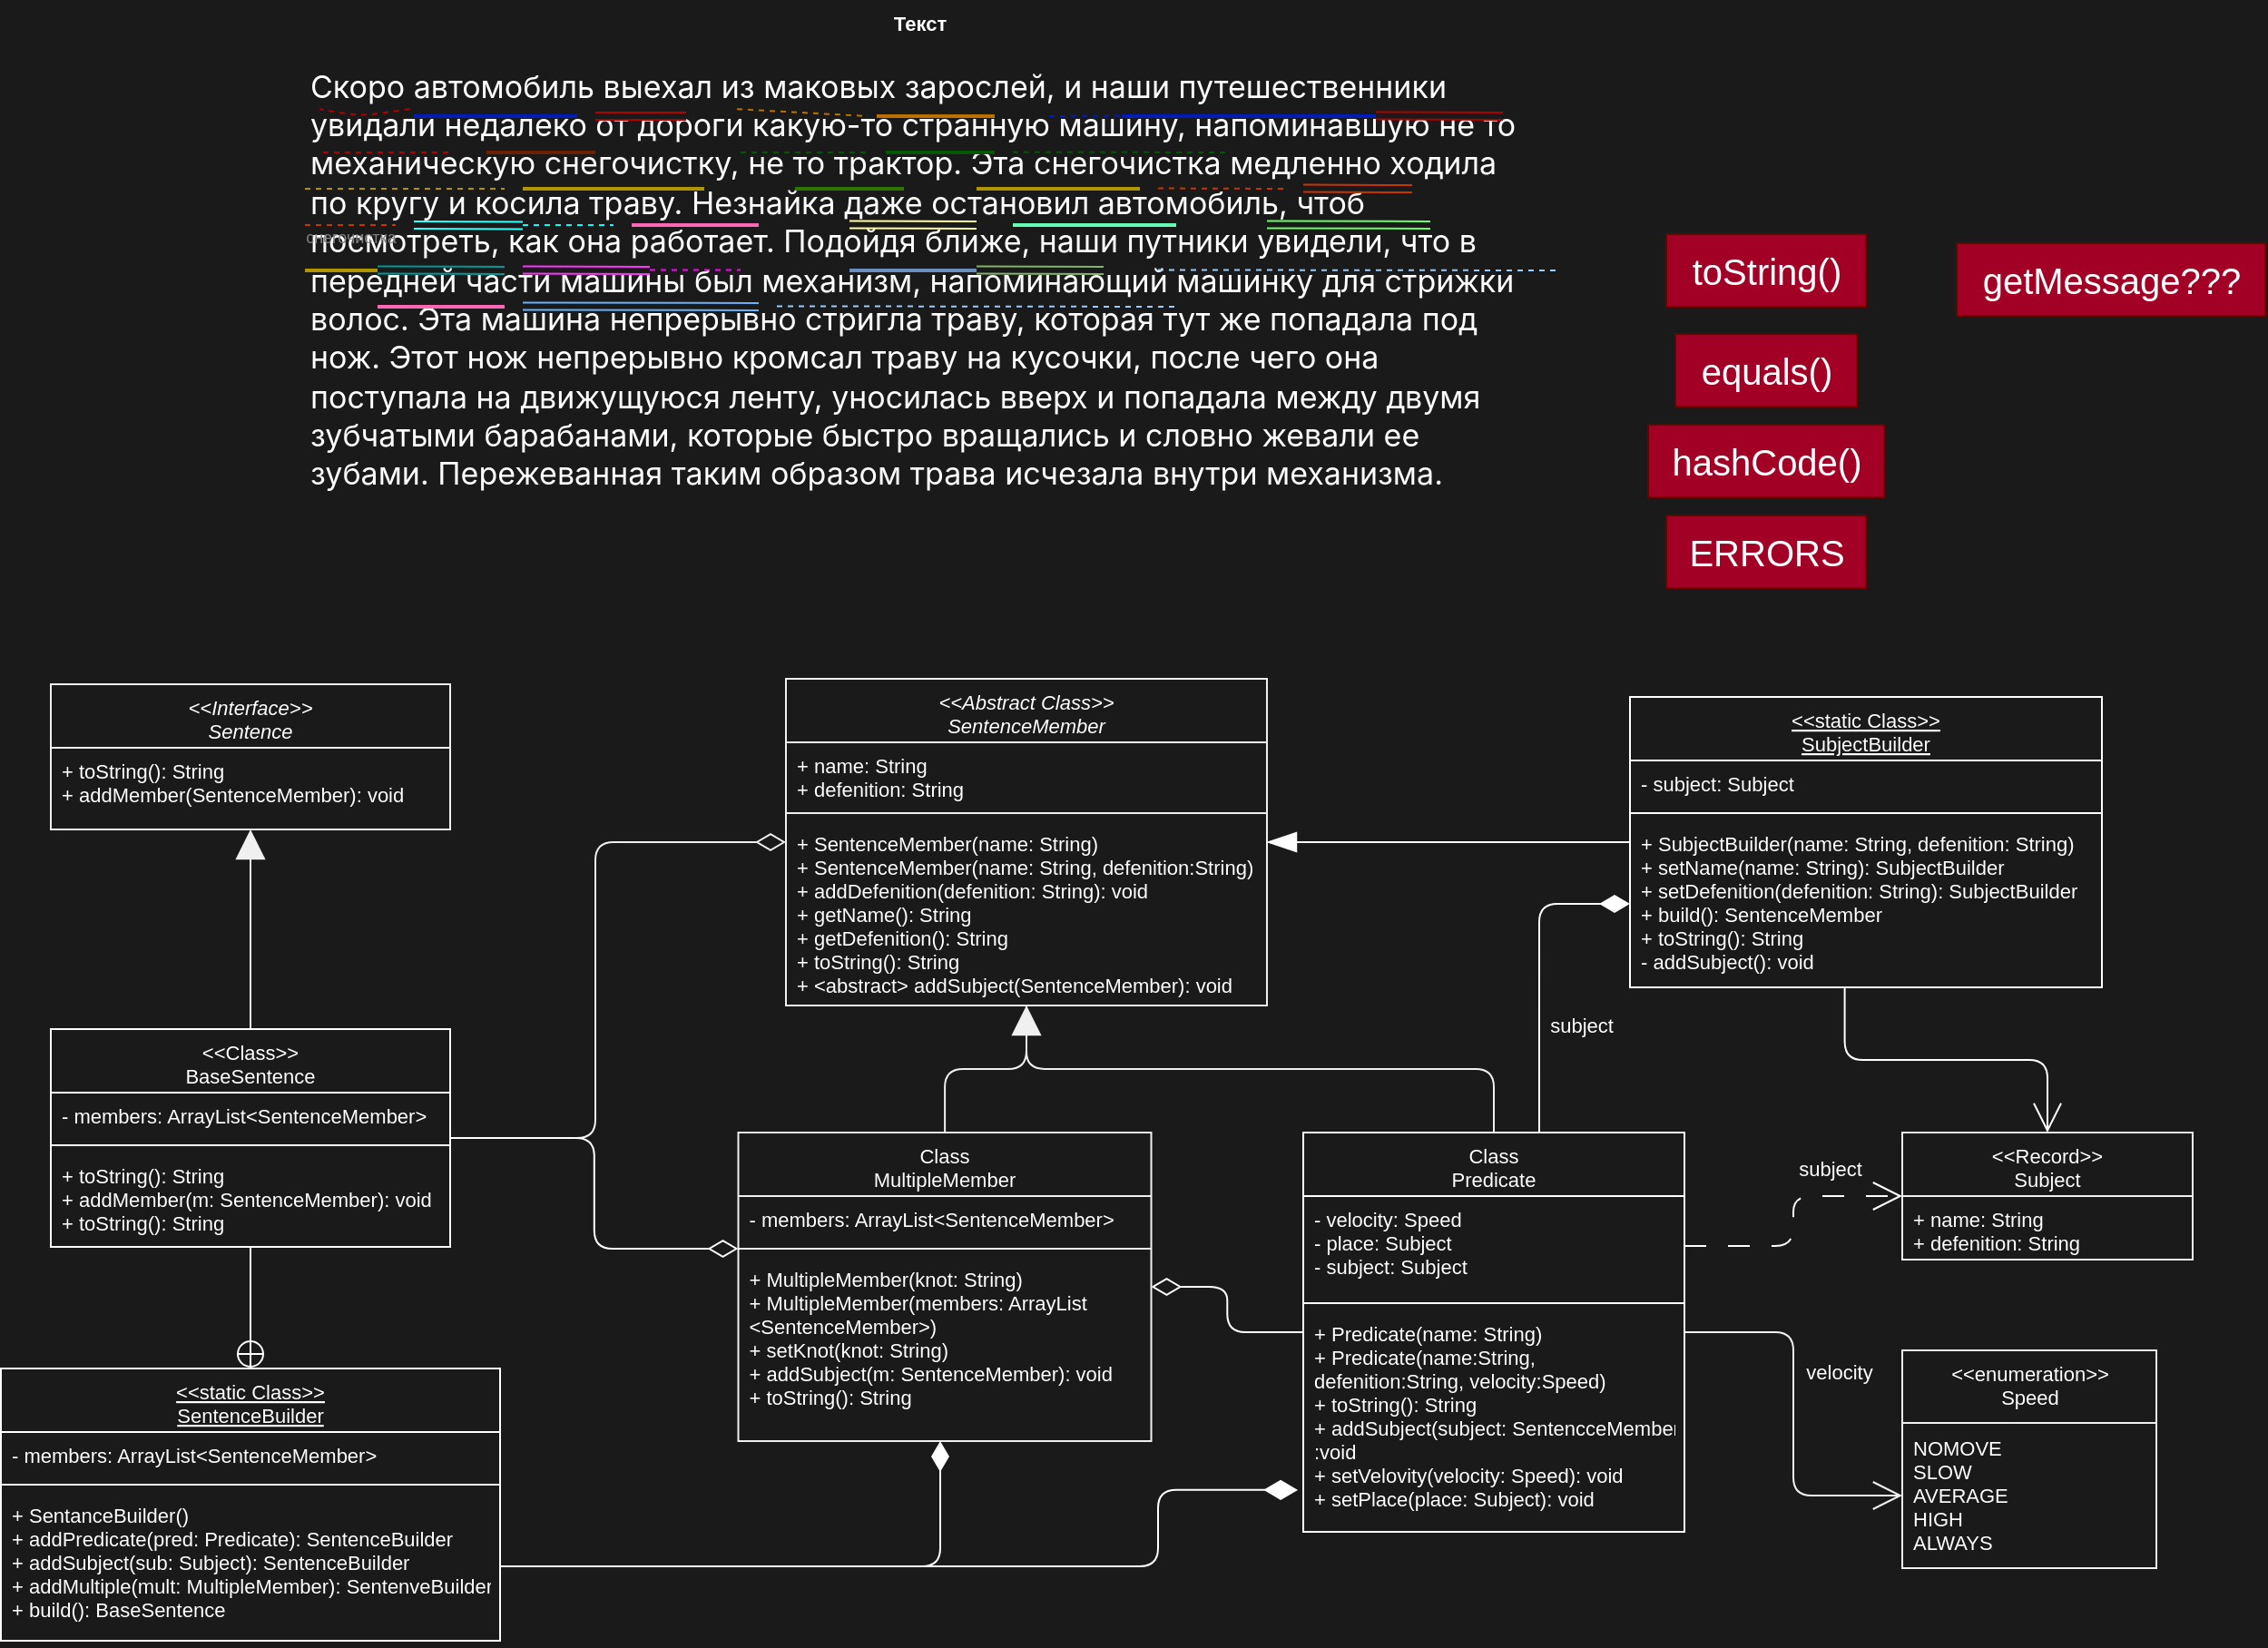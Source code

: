 <mxfile>
    <diagram id="77RbhD9AB3qgGdtPII2Z" name="Страница 1">
        <mxGraphModel dx="1503" dy="1298" grid="1" gridSize="10" guides="1" tooltips="1" connect="1" arrows="1" fold="1" page="0" pageScale="1" pageWidth="1169" pageHeight="827" background="#1A1A1A" math="0" shadow="0">
            <root>
                <mxCell id="0"/>
                <mxCell id="1" parent="0"/>
                <mxCell id="2" value="&lt;h1 style=&quot;text-align: center; font-size: 11px;&quot;&gt;&lt;font color=&quot;#ffffff&quot;&gt;Текст&lt;/font&gt;&lt;/h1&gt;&lt;p style=&quot;font-size: 17px;&quot;&gt;&lt;span style=&quot;font-family: -apple-system, BlinkMacSystemFont, &amp;quot;Segoe UI&amp;quot;, Roboto, &amp;quot;Helvetica Neue&amp;quot;, Arial, &amp;quot;Noto Sans&amp;quot;, sans-serif, &amp;quot;Apple Color Emoji&amp;quot;, &amp;quot;Segoe UI Emoji&amp;quot;, &amp;quot;Segoe UI Symbol&amp;quot;, &amp;quot;Noto Color Emoji&amp;quot;;&quot;&gt;&lt;font color=&quot;#ffffff&quot;&gt;Скоро автомобиль выехал из маковых зарослей, и наши путешественники увидали недалеко от дороги какую-то странную машину, напоминавшую не то механическую снегочистку, не то трактор. Эта снегочистка медленно ходила по кругу и косила траву. Незнайка даже остановил автомобиль, чтоб посмотреть, как она работает. Подойдя ближе, наши путники увидели, что в передней части машины был механизм, напоминающий машинку для стрижки волос. Эта машина непрерывно стригла траву, которая тут же попадала под нож. Этот нож непрерывно кромсал траву на кусочки, после чего она поступала на движущуюся ленту, уносилась вверх и попадала между двумя зубчатыми барабанами, которые быстро вращались и словно жевали ее зубами. Пережеванная таким образом трава исчезала внутри механизма.&lt;/font&gt;&lt;/span&gt;&lt;br style=&quot;font-size: 11px;&quot;&gt;&lt;/p&gt;" style="text;html=1;strokeColor=none;fillColor=none;spacing=5;spacingTop=-20;whiteSpace=wrap;overflow=hidden;rounded=0;fontSize=11;movable=1;resizable=1;rotatable=1;deletable=1;editable=1;connectable=1;" parent="1" vertex="1">
                    <mxGeometry x="58" y="66" width="680" height="300" as="geometry"/>
                </mxCell>
                <mxCell id="3" value="" style="shape=link;html=1;fontSize=17;fontColor=#FF3333;fillColor=#e51400;strokeColor=#B20000;" parent="1" edge="1">
                    <mxGeometry width="100" relative="1" as="geometry">
                        <mxPoint x="220" y="120" as="sourcePoint"/>
                        <mxPoint x="270" y="120" as="targetPoint"/>
                    </mxGeometry>
                </mxCell>
                <mxCell id="6" value="" style="line;strokeWidth=2;html=1;labelBackgroundColor=none;fontSize=17;fontColor=#ffffff;fillColor=#0050ef;strokeColor=#001DBC;" parent="1" vertex="1">
                    <mxGeometry x="120" y="110" width="90" height="20" as="geometry"/>
                </mxCell>
                <mxCell id="7" value="" style="endArrow=none;dashed=1;html=1;fontSize=17;fontColor=#FF3333;exitX=0.088;exitY=0.167;exitDx=0;exitDy=0;exitPerimeter=0;entryX=0.015;entryY=0.167;entryDx=0;entryDy=0;entryPerimeter=0;fillColor=#e51400;strokeColor=#B20000;" parent="1" source="2" target="2" edge="1">
                    <mxGeometry width="50" height="50" relative="1" as="geometry">
                        <mxPoint x="210" y="210" as="sourcePoint"/>
                        <mxPoint x="260" y="160" as="targetPoint"/>
                        <Array as="points">
                            <mxPoint x="90" y="120"/>
                        </Array>
                    </mxGeometry>
                </mxCell>
                <mxCell id="9" value="" style="endArrow=none;dashed=1;html=1;fontSize=17;fontColor=#FF3333;exitX=0.353;exitY=0.167;exitDx=0;exitDy=0;exitPerimeter=0;fillColor=#f0a30a;strokeColor=#BD7000;" parent="1" source="2" edge="1">
                    <mxGeometry width="50" height="50" relative="1" as="geometry">
                        <mxPoint x="320" y="220" as="sourcePoint"/>
                        <mxPoint x="370" y="120" as="targetPoint"/>
                    </mxGeometry>
                </mxCell>
                <mxCell id="12" value="" style="line;strokeWidth=2;html=1;labelBackgroundColor=none;fontSize=17;fontColor=#000000;fillColor=#f0a30a;strokeColor=#BD7000;" parent="1" vertex="1">
                    <mxGeometry x="375" y="115" width="65" height="10" as="geometry"/>
                </mxCell>
                <mxCell id="14" value="" style="line;strokeWidth=2;html=1;labelBackgroundColor=none;fontSize=17;fontColor=#ffffff;fillColor=#0050ef;strokeColor=#001DBC;" parent="1" vertex="1">
                    <mxGeometry x="510" y="115" width="140" height="10" as="geometry"/>
                </mxCell>
                <mxCell id="15" value="" style="shape=link;html=1;fontSize=17;fontColor=#FF3333;fillColor=#e51400;strokeColor=#B20000;" parent="1" edge="1">
                    <mxGeometry width="100" relative="1" as="geometry">
                        <mxPoint x="650" y="119.78" as="sourcePoint"/>
                        <mxPoint x="720" y="120" as="targetPoint"/>
                    </mxGeometry>
                </mxCell>
                <mxCell id="16" value="" style="endArrow=none;dashed=1;html=1;fontSize=17;fontColor=#FF3333;fillColor=#0050ef;strokeColor=#001DBC;" parent="1" edge="1">
                    <mxGeometry width="50" height="50" relative="1" as="geometry">
                        <mxPoint x="470" y="120" as="sourcePoint"/>
                        <mxPoint x="510" y="119.78" as="targetPoint"/>
                    </mxGeometry>
                </mxCell>
                <mxCell id="17" value="" style="endArrow=none;dashed=1;html=1;fontSize=17;fontColor=#FF3333;fillColor=#e51400;strokeColor=#B20000;" parent="1" edge="1">
                    <mxGeometry width="50" height="50" relative="1" as="geometry">
                        <mxPoint x="70" y="140" as="sourcePoint"/>
                        <mxPoint x="140" y="140" as="targetPoint"/>
                    </mxGeometry>
                </mxCell>
                <mxCell id="21" value="" style="line;strokeWidth=2;html=1;labelBackgroundColor=none;fontSize=17;fontColor=#ffffff;fillColor=#a0522d;strokeColor=#6D1F00;" parent="1" vertex="1">
                    <mxGeometry x="160" y="130" width="60" height="20" as="geometry"/>
                </mxCell>
                <mxCell id="22" value="" style="line;strokeWidth=2;html=1;labelBackgroundColor=none;fontSize=17;fillColor=#008a00;strokeColor=#005700;fontColor=#ffffff;" parent="1" vertex="1">
                    <mxGeometry x="380" y="135" width="60" height="10" as="geometry"/>
                </mxCell>
                <mxCell id="23" value="" style="endArrow=none;dashed=1;html=1;fontSize=17;fontColor=#FF3333;fillColor=#008a00;strokeColor=#005700;" parent="1" edge="1">
                    <mxGeometry width="50" height="50" relative="1" as="geometry">
                        <mxPoint x="300" y="140" as="sourcePoint"/>
                        <mxPoint x="370" y="140" as="targetPoint"/>
                    </mxGeometry>
                </mxCell>
                <mxCell id="27" value="" style="endArrow=none;dashed=1;html=1;fontSize=17;fontColor=#FF3333;fillColor=#008a00;strokeColor=#005700;" parent="1" edge="1">
                    <mxGeometry width="50" height="50" relative="1" as="geometry">
                        <mxPoint x="450" y="139.81" as="sourcePoint"/>
                        <mxPoint x="570" y="140" as="targetPoint"/>
                    </mxGeometry>
                </mxCell>
                <mxCell id="28" value="" style="line;strokeWidth=2;html=1;labelBackgroundColor=none;fontSize=17;fontColor=#000000;fillColor=#e3c800;strokeColor=#B09500;" parent="1" vertex="1">
                    <mxGeometry x="180" y="150" width="100" height="20" as="geometry"/>
                </mxCell>
                <mxCell id="29" value="" style="endArrow=none;dashed=1;html=1;fontSize=17;fontColor=#FF3333;fillColor=#e3c800;strokeColor=#B09500;" parent="1" edge="1">
                    <mxGeometry width="50" height="50" relative="1" as="geometry">
                        <mxPoint x="60.0" y="160" as="sourcePoint"/>
                        <mxPoint x="170" y="160" as="targetPoint"/>
                    </mxGeometry>
                </mxCell>
                <mxCell id="30" value="" style="line;strokeWidth=2;html=1;labelBackgroundColor=none;fontSize=17;fontColor=#ffffff;fillColor=#60a917;strokeColor=#2D7600;" parent="1" vertex="1">
                    <mxGeometry x="330" y="150" width="60" height="20" as="geometry"/>
                </mxCell>
                <mxCell id="31" value="" style="line;strokeWidth=2;html=1;labelBackgroundColor=none;fontSize=17;fontColor=#000000;fillColor=#e3c800;strokeColor=#B09500;" parent="1" vertex="1">
                    <mxGeometry x="430" y="155" width="90" height="10" as="geometry"/>
                </mxCell>
                <mxCell id="32" value="" style="shape=link;html=1;fontSize=17;fontColor=#FF3333;fillColor=#fa6800;strokeColor=#C73500;" parent="1" edge="1">
                    <mxGeometry width="100" relative="1" as="geometry">
                        <mxPoint x="610" y="159.77" as="sourcePoint"/>
                        <mxPoint x="670" y="160" as="targetPoint"/>
                    </mxGeometry>
                </mxCell>
                <mxCell id="33" value="" style="endArrow=none;dashed=1;html=1;fontSize=17;fontColor=#FF3333;fillColor=#fa6800;strokeColor=#C73500;" parent="1" edge="1">
                    <mxGeometry width="50" height="50" relative="1" as="geometry">
                        <mxPoint x="530.0" y="159.77" as="sourcePoint"/>
                        <mxPoint x="600" y="160" as="targetPoint"/>
                    </mxGeometry>
                </mxCell>
                <mxCell id="34" value="" style="endArrow=none;dashed=1;html=1;fontSize=17;fontColor=#FF3333;fillColor=#fa6800;strokeColor=#C73500;" parent="1" edge="1">
                    <mxGeometry width="50" height="50" relative="1" as="geometry">
                        <mxPoint x="60" y="180" as="sourcePoint"/>
                        <mxPoint x="110" y="180" as="targetPoint"/>
                    </mxGeometry>
                </mxCell>
                <mxCell id="35" value="" style="shape=link;html=1;fontSize=17;fontColor=#FF3333;fillColor=#b1ddf0;strokeColor=#33FFFF;" parent="1" edge="1">
                    <mxGeometry width="100" relative="1" as="geometry">
                        <mxPoint x="120" y="180.0" as="sourcePoint"/>
                        <mxPoint x="180" y="180.23" as="targetPoint"/>
                    </mxGeometry>
                </mxCell>
                <mxCell id="36" value="" style="endArrow=none;dashed=1;html=1;fontSize=17;fontColor=#FF3333;fillColor=#fa6800;strokeColor=#00FFFF;" parent="1" edge="1">
                    <mxGeometry width="50" height="50" relative="1" as="geometry">
                        <mxPoint x="180" y="180" as="sourcePoint"/>
                        <mxPoint x="230" y="180" as="targetPoint"/>
                    </mxGeometry>
                </mxCell>
                <mxCell id="38" value="" style="line;strokeWidth=2;html=1;labelBackgroundColor=none;fontSize=17;fontColor=#ffffff;fillColor=none;strokeColor=#FF66B3;gradientColor=none;" parent="1" vertex="1">
                    <mxGeometry x="240" y="170" width="70" height="20" as="geometry"/>
                </mxCell>
                <mxCell id="39" value="" style="shape=link;html=1;fontSize=17;fontColor=#FF3333;fillColor=#e51400;strokeColor=#FFFF99;" parent="1" edge="1">
                    <mxGeometry width="100" relative="1" as="geometry">
                        <mxPoint x="360" y="179.76" as="sourcePoint"/>
                        <mxPoint x="430" y="179.98" as="targetPoint"/>
                    </mxGeometry>
                </mxCell>
                <mxCell id="41" value="" style="line;strokeWidth=2;html=1;labelBackgroundColor=none;fontSize=17;fontColor=#ffffff;fillColor=none;strokeColor=#66FFB3;gradientColor=none;" parent="1" vertex="1">
                    <mxGeometry x="450" y="170" width="90" height="20" as="geometry"/>
                </mxCell>
                <mxCell id="42" value="" style="shape=link;html=1;fontSize=17;fontColor=#FF3333;fillColor=#e51400;strokeColor=#66FF66;" parent="1" edge="1">
                    <mxGeometry width="100" relative="1" as="geometry">
                        <mxPoint x="590" y="179.76" as="sourcePoint"/>
                        <mxPoint x="680" y="180" as="targetPoint"/>
                    </mxGeometry>
                </mxCell>
                <mxCell id="43" value="" style="line;strokeWidth=2;html=1;labelBackgroundColor=none;fontSize=17;fontColor=#000000;fillColor=#e3c800;strokeColor=#B09500;" parent="1" vertex="1">
                    <mxGeometry x="60" y="200" width="40" height="10" as="geometry"/>
                </mxCell>
                <mxCell id="44" value="&lt;font color=&quot;#808080&quot; style=&quot;font-size: 9px;&quot;&gt;снегочистка&lt;/font&gt;" style="text;html=1;align=center;verticalAlign=middle;resizable=0;points=[];autosize=1;strokeColor=none;fillColor=none;fontSize=17;fontColor=#FF3333;" parent="1" vertex="1">
                    <mxGeometry x="50" y="170" width="70" height="30" as="geometry"/>
                </mxCell>
                <mxCell id="45" value="" style="shape=link;html=1;fontSize=17;fontColor=#FF3333;fillColor=#b1ddf0;strokeColor=#009999;" parent="1" edge="1">
                    <mxGeometry width="100" relative="1" as="geometry">
                        <mxPoint x="100" y="204.76" as="sourcePoint"/>
                        <mxPoint x="170" y="205" as="targetPoint"/>
                    </mxGeometry>
                </mxCell>
                <mxCell id="46" value="" style="shape=link;html=1;fontSize=17;fontColor=#FF3333;fillColor=#b1ddf0;strokeColor=#FF33FF;" parent="1" edge="1">
                    <mxGeometry width="100" relative="1" as="geometry">
                        <mxPoint x="180" y="204.78" as="sourcePoint"/>
                        <mxPoint x="250" y="205.02" as="targetPoint"/>
                    </mxGeometry>
                </mxCell>
                <mxCell id="47" value="" style="endArrow=none;dashed=1;html=1;fontSize=17;fontColor=#FF3333;fillColor=#fa6800;strokeColor=#FF00FF;" parent="1" edge="1">
                    <mxGeometry width="50" height="50" relative="1" as="geometry">
                        <mxPoint x="250" y="204.78" as="sourcePoint"/>
                        <mxPoint x="300" y="204.78" as="targetPoint"/>
                    </mxGeometry>
                </mxCell>
                <mxCell id="48" value="" style="line;strokeWidth=2;html=1;labelBackgroundColor=none;fontSize=17;fillColor=#dae8fc;strokeColor=#6c8ebf;gradientColor=#7ea6e0;" parent="1" vertex="1">
                    <mxGeometry x="360" y="195" width="70" height="20" as="geometry"/>
                </mxCell>
                <mxCell id="49" value="" style="shape=link;html=1;fontSize=17;fontColor=#FF3333;fillColor=#d5e8d4;strokeColor=#82b366;gradientColor=#97d077;" parent="1" edge="1">
                    <mxGeometry width="100" relative="1" as="geometry">
                        <mxPoint x="430" y="204.78" as="sourcePoint"/>
                        <mxPoint x="500" y="205.0" as="targetPoint"/>
                    </mxGeometry>
                </mxCell>
                <mxCell id="163" style="edgeStyle=orthogonalEdgeStyle;jumpSize=6;html=1;entryX=0.455;entryY=1;entryDx=0;entryDy=0;entryPerimeter=0;startArrow=open;startFill=0;endArrow=none;endFill=0;startSize=14;endSize=14;strokeColor=#FFFFFF;" parent="1" source="58" target="157" edge="1">
                    <mxGeometry relative="1" as="geometry"/>
                </mxCell>
                <mxCell id="58" value="&lt;&lt;Record&gt;&gt;&#10;Subject" style="swimlane;fontStyle=0;align=center;verticalAlign=top;childLayout=stackLayout;horizontal=1;startSize=35;horizontalStack=0;resizeParent=1;resizeParentMax=0;resizeLast=0;collapsible=1;marginBottom=0;rounded=0;shadow=0;glass=0;labelBackgroundColor=none;strokeColor=#F0F0F0;fontSize=11;fontColor=#FFFFFF;fillColor=none;gradientColor=none;" parent="1" vertex="1">
                    <mxGeometry x="940" y="680" width="160" height="70" as="geometry">
                        <mxRectangle x="970.31" y="843" width="100" height="40" as="alternateBounds"/>
                    </mxGeometry>
                </mxCell>
                <mxCell id="59" value="+ name: String&#10;+ defenition: String&#10;" style="text;strokeColor=none;fillColor=none;align=left;verticalAlign=top;spacingLeft=4;spacingRight=4;overflow=hidden;rotatable=0;points=[[0,0.5],[1,0.5]];portConstraint=eastwest;rounded=0;shadow=0;glass=0;labelBackgroundColor=none;fontSize=11;fontColor=#FFFFFF;" parent="58" vertex="1">
                    <mxGeometry y="35" width="160" height="35" as="geometry"/>
                </mxCell>
                <mxCell id="101" style="edgeStyle=elbowEdgeStyle;html=1;strokeColor=#F0F0F0;strokeWidth=1;fontSize=11;fontColor=#FFFFFF;startArrow=diamondThin;startFill=0;endArrow=none;endFill=0;exitX=0;exitY=0.5;exitDx=0;exitDy=0;startSize=14;endSize=14;" parent="1" source="62" target="94" edge="1">
                    <mxGeometry relative="1" as="geometry">
                        <Array as="points">
                            <mxPoint x="220" y="610"/>
                        </Array>
                    </mxGeometry>
                </mxCell>
                <mxCell id="130" value="" style="edgeStyle=orthogonalEdgeStyle;html=1;strokeColor=#F0F0F0;strokeWidth=1;fontSize=11;fontColor=#FFFFFF;startArrow=none;startFill=0;endArrow=none;endFill=0;endSize=4;startSize=14;" parent="1" source="62" target="126" edge="1">
                    <mxGeometry relative="1" as="geometry"/>
                </mxCell>
                <mxCell id="62" value="&lt;&lt;Abstract Class&gt;&gt;&#10;SentenсeMember" style="swimlane;fontStyle=2;align=center;verticalAlign=top;childLayout=stackLayout;horizontal=1;startSize=35;horizontalStack=0;resizeParent=1;resizeParentMax=0;resizeLast=0;collapsible=1;marginBottom=0;rounded=0;shadow=0;glass=0;labelBackgroundColor=none;strokeColor=#F0F0F0;fontSize=11;fontColor=#FFFFFF;fillColor=none;gradientColor=none;" parent="1" vertex="1">
                    <mxGeometry x="325" y="430" width="265" height="180" as="geometry">
                        <mxRectangle x="325" y="430" width="140" height="40" as="alternateBounds"/>
                    </mxGeometry>
                </mxCell>
                <mxCell id="63" value="+ name: String&#10;+ defenition: String" style="text;strokeColor=none;fillColor=none;align=left;verticalAlign=top;spacingLeft=4;spacingRight=4;overflow=hidden;rotatable=0;points=[[0,0.5],[1,0.5]];portConstraint=eastwest;rounded=0;shadow=0;glass=0;labelBackgroundColor=none;fontSize=11;fontColor=#FFFFFF;" parent="62" vertex="1">
                    <mxGeometry y="35" width="265" height="35" as="geometry"/>
                </mxCell>
                <mxCell id="64" value="" style="line;strokeWidth=1;fillColor=none;align=left;verticalAlign=middle;spacingTop=-1;spacingLeft=3;spacingRight=3;rotatable=0;labelPosition=right;points=[];portConstraint=eastwest;strokeColor=inherit;rounded=0;shadow=0;glass=0;labelBackgroundColor=none;fontSize=11;fontColor=#FFFFFF;" parent="62" vertex="1">
                    <mxGeometry y="70" width="265" height="8" as="geometry"/>
                </mxCell>
                <mxCell id="65" value="+ SentenceMember(name: String)&#10;+ SentenceMember(name: String, defenition:String)&#10;+ addDefenition(defenition: String): void&#10;+ getName(): String&#10;+ getDefenition(): String&#10;+ toString(): String&#10;+ &lt;abstract&gt; addSubject(SentenceMember): void&#10;" style="text;strokeColor=none;fillColor=none;align=left;verticalAlign=top;spacingLeft=4;spacingRight=4;overflow=hidden;rotatable=0;points=[[0,0.5],[1,0.5]];portConstraint=eastwest;rounded=0;shadow=0;glass=0;labelBackgroundColor=none;fontSize=11;fontColor=#FFFFFF;" parent="62" vertex="1">
                    <mxGeometry y="78" width="265" height="102" as="geometry"/>
                </mxCell>
                <mxCell id="76" style="edgeStyle=elbowEdgeStyle;html=1;fontColor=#FFFFFF;startArrow=none;startFill=0;endArrow=open;endFill=0;strokeColor=#F0F0F0;endSize=14;" parent="1" source="67" target="75" edge="1">
                    <mxGeometry relative="1" as="geometry"/>
                </mxCell>
                <mxCell id="77" value="velocity" style="edgeLabel;html=1;align=center;verticalAlign=middle;resizable=0;points=[];fontColor=#FFFFFF;labelBackgroundColor=none;" parent="76" vertex="1" connectable="0">
                    <mxGeometry x="0.186" relative="1" as="geometry">
                        <mxPoint x="25" y="-43" as="offset"/>
                    </mxGeometry>
                </mxCell>
                <mxCell id="131" style="edgeStyle=orthogonalEdgeStyle;html=1;endArrow=diamondThin;endFill=0;jumpSize=10;endSize=14;strokeColor=#FFFFFF;" parent="1" source="67" target="126" edge="1">
                    <mxGeometry relative="1" as="geometry"/>
                </mxCell>
                <mxCell id="152" style="jumpSize=10;html=1;endArrow=none;endFill=0;startSize=16;endSize=16;strokeColor=#FFFFFF;startArrow=diamondThin;startFill=1;exitX=-0.014;exitY=0.811;exitDx=0;exitDy=0;exitPerimeter=0;entryX=1;entryY=0.5;entryDx=0;entryDy=0;edgeStyle=orthogonalEdgeStyle;" parent="1" source="70" target="146" edge="1">
                    <mxGeometry relative="1" as="geometry">
                        <Array as="points">
                            <mxPoint x="530" y="877"/>
                            <mxPoint x="530" y="919"/>
                        </Array>
                        <mxPoint x="270" y="940" as="targetPoint"/>
                    </mxGeometry>
                </mxCell>
                <mxCell id="67" value="Class&#10;Predicate" style="swimlane;fontStyle=0;align=center;verticalAlign=top;childLayout=stackLayout;horizontal=1;startSize=35;horizontalStack=0;resizeParent=1;resizeParentMax=0;resizeLast=0;collapsible=1;marginBottom=0;rounded=0;shadow=0;glass=0;labelBackgroundColor=none;strokeColor=#FFFFFF;fontSize=11;fontColor=#FFFFFF;fillColor=none;gradientColor=none;" parent="1" vertex="1">
                    <mxGeometry x="610" y="680" width="210" height="220" as="geometry"/>
                </mxCell>
                <mxCell id="68" value="- velocity: Speed&#10;- place: Subject&#10;- subject: Subject" style="text;strokeColor=none;fillColor=none;align=left;verticalAlign=top;spacingLeft=4;spacingRight=4;overflow=hidden;rotatable=0;points=[[0,0.5],[1,0.5]];portConstraint=eastwest;rounded=0;shadow=0;glass=0;labelBackgroundColor=none;fontSize=11;fontColor=#FFFFFF;" parent="67" vertex="1">
                    <mxGeometry y="35" width="210" height="55" as="geometry"/>
                </mxCell>
                <mxCell id="69" value="" style="line;strokeWidth=1;fillColor=none;align=left;verticalAlign=middle;spacingTop=-1;spacingLeft=3;spacingRight=3;rotatable=0;labelPosition=right;points=[];portConstraint=eastwest;strokeColor=inherit;rounded=0;shadow=0;glass=0;labelBackgroundColor=none;fontSize=11;fontColor=#FFFFFF;" parent="67" vertex="1">
                    <mxGeometry y="90" width="210" height="8" as="geometry"/>
                </mxCell>
                <mxCell id="70" value="+ Predicate(name: String)&#10;+ Predicate(name:String, &#10;defenition:String, velocity:Speed)&#10;+ toString(): String&#10;+ addSubject(subject: SentencceMember)&#10;:void&#10;+ setVelovity(velocity: Speed): void&#10;+ setPlace(place: Subject): void" style="text;strokeColor=none;fillColor=none;align=left;verticalAlign=top;spacingLeft=4;spacingRight=4;overflow=hidden;rotatable=0;points=[[0,0.5],[1,0.5]];portConstraint=eastwest;rounded=0;shadow=0;glass=0;labelBackgroundColor=none;fontSize=11;fontColor=#FFFFFF;" parent="67" vertex="1">
                    <mxGeometry y="98" width="210" height="122" as="geometry"/>
                </mxCell>
                <mxCell id="73" value="" style="html=1;verticalAlign=bottom;endArrow=none;strokeColor=#F0F0F0;fontSize=11;fontColor=#FFFFFF;exitX=0.5;exitY=1;exitDx=0;exitDy=0;edgeStyle=orthogonalEdgeStyle;endFill=0;startArrow=block;startFill=1;fillColor=#f5f5f5;entryX=0.5;entryY=0;entryDx=0;entryDy=0;endSize=4;startSize=14;" parent="1" source="62" target="67" edge="1">
                    <mxGeometry width="80" relative="1" as="geometry">
                        <mxPoint x="380" y="640" as="sourcePoint"/>
                        <mxPoint x="460" y="640" as="targetPoint"/>
                    </mxGeometry>
                </mxCell>
                <mxCell id="74" value="&amp;lt;&amp;lt;enumeration&amp;gt;&amp;gt;&lt;br style=&quot;font-size: 11px;&quot;&gt;Speed" style="swimlane;fontStyle=0;align=center;verticalAlign=top;childLayout=stackLayout;horizontal=1;startSize=40;horizontalStack=0;resizeParent=1;resizeParentMax=0;resizeLast=0;collapsible=0;marginBottom=0;html=1;fontSize=11;fillColor=none;fontColor=#FFFFFF;strokeColor=#F0F0F0;" parent="1" vertex="1">
                    <mxGeometry x="940" y="800" width="140" height="120" as="geometry"/>
                </mxCell>
                <mxCell id="75" value="NOMOVE&lt;br style=&quot;font-size: 11px;&quot;&gt;SLOW&lt;br style=&quot;font-size: 11px;&quot;&gt;AVERAGE&lt;br style=&quot;font-size: 11px;&quot;&gt;HIGH&lt;br style=&quot;font-size: 11px;&quot;&gt;ALWAYS" style="text;html=1;strokeColor=#F0F0F0;fillColor=none;align=left;verticalAlign=middle;spacingLeft=4;spacingRight=4;overflow=hidden;rotatable=0;points=[[0,0.5],[1,0.5]];portConstraint=eastwest;fontSize=11;fontColor=#FFFFFF;" parent="74" vertex="1">
                    <mxGeometry y="40" width="140" height="80" as="geometry"/>
                </mxCell>
                <mxCell id="98" value="" style="edgeStyle=elbowEdgeStyle;html=1;strokeColor=#F0F0F0;strokeWidth=1;fontSize=11;fontColor=#FFFFFF;startArrow=block;startFill=1;endArrow=none;endFill=0;endSize=14;startSize=14;" parent="1" source="85" target="94" edge="1">
                    <mxGeometry relative="1" as="geometry">
                        <mxPoint x="-100" y="560" as="sourcePoint"/>
                    </mxGeometry>
                </mxCell>
                <mxCell id="85" value="&lt;&lt;Interface&gt;&gt;&#10;Sentenсe" style="swimlane;fontStyle=2;align=center;verticalAlign=top;childLayout=stackLayout;horizontal=1;startSize=35;horizontalStack=0;resizeParent=1;resizeParentMax=0;resizeLast=0;collapsible=1;marginBottom=0;rounded=0;shadow=0;glass=0;labelBackgroundColor=none;strokeColor=#F0F0F0;fontSize=11;fontColor=#FFFFFF;fillColor=none;gradientColor=none;" parent="1" vertex="1">
                    <mxGeometry x="-80" y="433" width="220" height="80" as="geometry"/>
                </mxCell>
                <mxCell id="88" value="+ toString(): String&#10;+ addMember(SentenceMember): void" style="text;strokeColor=none;fillColor=none;align=left;verticalAlign=top;spacingLeft=4;spacingRight=4;overflow=hidden;rotatable=0;points=[[0,0.5],[1,0.5]];portConstraint=eastwest;rounded=0;shadow=0;glass=0;labelBackgroundColor=none;fontSize=11;fontColor=#FFFFFF;" parent="85" vertex="1">
                    <mxGeometry y="35" width="220" height="45" as="geometry"/>
                </mxCell>
                <mxCell id="90" value="" style="line;strokeWidth=2;html=1;labelBackgroundColor=none;fontSize=17;fontColor=#000000;fillColor=none;strokeColor=#FF66B3;" parent="1" vertex="1">
                    <mxGeometry x="100" y="220" width="70" height="10" as="geometry"/>
                </mxCell>
                <mxCell id="91" value="" style="shape=link;html=1;fontSize=17;fontColor=#FF3333;fillColor=#b1ddf0;strokeColor=#66B2FF;" parent="1" edge="1">
                    <mxGeometry width="100" relative="1" as="geometry">
                        <mxPoint x="180.0" y="224.71" as="sourcePoint"/>
                        <mxPoint x="310" y="225" as="targetPoint"/>
                    </mxGeometry>
                </mxCell>
                <mxCell id="92" value="" style="endArrow=none;dashed=1;html=1;fontSize=17;fontColor=#FF3333;fillColor=#fa6800;strokeColor=#99CCFF;" parent="1" edge="1">
                    <mxGeometry width="50" height="50" relative="1" as="geometry">
                        <mxPoint x="320.0" y="224.71" as="sourcePoint"/>
                        <mxPoint x="540" y="225" as="targetPoint"/>
                    </mxGeometry>
                </mxCell>
                <mxCell id="93" value="" style="endArrow=none;dashed=1;html=1;fontSize=17;fontColor=#FF3333;fillColor=#fa6800;strokeColor=#99CCFF;" parent="1" edge="1">
                    <mxGeometry width="50" height="50" relative="1" as="geometry">
                        <mxPoint x="530.0" y="204.71" as="sourcePoint"/>
                        <mxPoint x="750" y="205" as="targetPoint"/>
                    </mxGeometry>
                </mxCell>
                <mxCell id="94" value="&lt;&lt;Class&gt;&gt;&#10;BaseSentence" style="swimlane;fontStyle=0;align=center;verticalAlign=top;childLayout=stackLayout;horizontal=1;startSize=35;horizontalStack=0;resizeParent=1;resizeParentMax=0;resizeLast=0;collapsible=1;marginBottom=0;rounded=0;shadow=0;glass=0;labelBackgroundColor=none;strokeColor=#FFFFFF;fontSize=11;fontColor=#FFFFFF;fillColor=none;gradientColor=none;" parent="1" vertex="1">
                    <mxGeometry x="-80" y="623" width="220" height="120" as="geometry"/>
                </mxCell>
                <mxCell id="95" value="- members: ArrayList&lt;SentenceMember&gt;" style="text;strokeColor=none;fillColor=none;align=left;verticalAlign=top;spacingLeft=4;spacingRight=4;overflow=hidden;rotatable=0;points=[[0,0.5],[1,0.5]];portConstraint=eastwest;rounded=0;shadow=0;glass=0;labelBackgroundColor=none;fontSize=11;fontColor=#FFFFFF;" parent="94" vertex="1">
                    <mxGeometry y="35" width="220" height="25" as="geometry"/>
                </mxCell>
                <mxCell id="96" value="" style="line;strokeWidth=1;fillColor=none;align=left;verticalAlign=middle;spacingTop=-1;spacingLeft=3;spacingRight=3;rotatable=0;labelPosition=right;points=[];portConstraint=eastwest;strokeColor=inherit;rounded=0;shadow=0;glass=0;labelBackgroundColor=none;fontSize=11;fontColor=#FFFFFF;" parent="94" vertex="1">
                    <mxGeometry y="60" width="220" height="8" as="geometry"/>
                </mxCell>
                <mxCell id="97" value="+ toString(): String&#10;+ addMember(m: SentenceMember): void&#10;+ toString(): String" style="text;strokeColor=none;fillColor=none;align=left;verticalAlign=top;spacingLeft=4;spacingRight=4;overflow=hidden;rotatable=0;points=[[0,0.5],[1,0.5]];portConstraint=eastwest;rounded=0;shadow=0;glass=0;labelBackgroundColor=none;fontSize=11;fontColor=#FFFFFF;" parent="94" vertex="1">
                    <mxGeometry y="68" width="220" height="52" as="geometry"/>
                </mxCell>
                <mxCell id="150" style="edgeStyle=orthogonalEdgeStyle;jumpSize=10;html=1;endArrow=none;endFill=0;endSize=14;exitX=0.489;exitY=1;exitDx=0;exitDy=0;exitPerimeter=0;strokeColor=#FFFFFF;startArrow=diamondThin;startFill=1;startSize=14;" parent="1" source="129" target="146" edge="1">
                    <mxGeometry relative="1" as="geometry">
                        <mxPoint x="180" y="890" as="targetPoint"/>
                    </mxGeometry>
                </mxCell>
                <mxCell id="126" value="Class&#10;MultipleMember" style="swimlane;fontStyle=0;align=center;verticalAlign=top;childLayout=stackLayout;horizontal=1;startSize=35;horizontalStack=0;resizeParent=1;resizeParentMax=0;resizeLast=0;collapsible=1;marginBottom=0;rounded=0;shadow=0;glass=0;labelBackgroundColor=none;strokeColor=#F0F0F0;fontSize=11;fontColor=#FFFFFF;fillColor=none;gradientColor=none;" parent="1" vertex="1">
                    <mxGeometry x="298.75" y="680" width="227.5" height="170" as="geometry">
                        <mxRectangle x="302.5" y="590" width="140" height="40" as="alternateBounds"/>
                    </mxGeometry>
                </mxCell>
                <mxCell id="127" value="- members: ArrayList&lt;SentenceMember&gt;" style="text;strokeColor=none;fillColor=none;align=left;verticalAlign=top;spacingLeft=4;spacingRight=4;overflow=hidden;rotatable=0;points=[[0,0.5],[1,0.5]];portConstraint=eastwest;rounded=0;shadow=0;glass=0;labelBackgroundColor=none;fontSize=11;fontColor=#FFFFFF;" parent="126" vertex="1">
                    <mxGeometry y="35" width="227.5" height="25" as="geometry"/>
                </mxCell>
                <mxCell id="128" value="" style="line;strokeWidth=1;fillColor=none;align=left;verticalAlign=middle;spacingTop=-1;spacingLeft=3;spacingRight=3;rotatable=0;labelPosition=right;points=[];portConstraint=eastwest;strokeColor=inherit;rounded=0;shadow=0;glass=0;labelBackgroundColor=none;fontSize=11;fontColor=#FFFFFF;" parent="126" vertex="1">
                    <mxGeometry y="60" width="227.5" height="8" as="geometry"/>
                </mxCell>
                <mxCell id="129" value="+ MultipleMember(knot: String)&#10;+ MultipleMember(members: ArrayList&#10;&lt;SentenceMember&gt;)&#10;+ setKnot(knot: String)&#10;+ addSubject(m: SentenceMember): void&#10;+ toString(): String" style="text;strokeColor=none;fillColor=none;align=left;verticalAlign=top;spacingLeft=4;spacingRight=4;overflow=hidden;rotatable=0;points=[[0,0.5],[1,0.5]];portConstraint=eastwest;rounded=0;shadow=0;glass=0;labelBackgroundColor=none;fontSize=11;fontColor=#FFFFFF;" parent="126" vertex="1">
                    <mxGeometry y="68" width="227.5" height="102" as="geometry"/>
                </mxCell>
                <mxCell id="147" style="edgeStyle=none;html=1;endArrow=none;endFill=0;jumpSize=7;endSize=14;strokeColor=#FFFFFF;startSize=6;startArrow=circlePlus;startFill=0;" parent="1" source="143" target="94" edge="1">
                    <mxGeometry relative="1" as="geometry"/>
                </mxCell>
                <mxCell id="143" value="&lt;&lt;static Class&gt;&gt;&#10;SentenceBuilder" style="swimlane;fontStyle=4;align=center;verticalAlign=top;childLayout=stackLayout;horizontal=1;startSize=35;horizontalStack=0;resizeParent=1;resizeParentMax=0;resizeLast=0;collapsible=1;marginBottom=0;rounded=0;shadow=0;glass=0;labelBackgroundColor=none;strokeColor=#FFFFFF;fontSize=11;fontColor=#FFFFFF;fillColor=none;gradientColor=none;" parent="1" vertex="1">
                    <mxGeometry x="-107.5" y="810" width="275" height="150" as="geometry"/>
                </mxCell>
                <mxCell id="144" value="- members: ArrayList&lt;SentenceMember&gt;" style="text;strokeColor=none;fillColor=none;align=left;verticalAlign=top;spacingLeft=4;spacingRight=4;overflow=hidden;rotatable=0;points=[[0,0.5],[1,0.5]];portConstraint=eastwest;rounded=0;shadow=0;glass=0;labelBackgroundColor=none;fontSize=11;fontColor=#FFFFFF;" parent="143" vertex="1">
                    <mxGeometry y="35" width="275" height="25" as="geometry"/>
                </mxCell>
                <mxCell id="145" value="" style="line;strokeWidth=1;fillColor=none;align=left;verticalAlign=middle;spacingTop=-1;spacingLeft=3;spacingRight=3;rotatable=0;labelPosition=right;points=[];portConstraint=eastwest;strokeColor=inherit;rounded=0;shadow=0;glass=0;labelBackgroundColor=none;fontSize=11;fontColor=#FFFFFF;" parent="143" vertex="1">
                    <mxGeometry y="60" width="275" height="8" as="geometry"/>
                </mxCell>
                <mxCell id="146" value="+ SentanceBuilder()&#10;+ addPredicate(pred: Predicate): SentenceBuilder&#10;+ addSubject(sub: Subject): SentenceBuilder&#10;+ addMultiple(mult: MultipleMember): SentenveBuilder&#10;+ build(): BaseSentence&#10;" style="text;strokeColor=none;fillColor=none;align=left;verticalAlign=top;spacingLeft=4;spacingRight=4;overflow=hidden;rotatable=0;points=[[0,0.5],[1,0.5]];portConstraint=eastwest;rounded=0;shadow=0;glass=0;labelBackgroundColor=none;fontSize=11;fontColor=#FFFFFF;" parent="143" vertex="1">
                    <mxGeometry y="68" width="275" height="82" as="geometry"/>
                </mxCell>
                <mxCell id="151" style="edgeStyle=orthogonalEdgeStyle;jumpSize=10;html=1;endArrow=none;endFill=0;endSize=14;startSize=14;strokeColor=#FFFFFF;startArrow=diamondThin;startFill=0;" parent="1" source="128" target="94" edge="1">
                    <mxGeometry relative="1" as="geometry">
                        <mxPoint x="180" y="730" as="targetPoint"/>
                    </mxGeometry>
                </mxCell>
                <mxCell id="158" style="edgeStyle=orthogonalEdgeStyle;html=1;entryX=0.619;entryY=0;entryDx=0;entryDy=0;endArrow=none;endFill=0;jumpSize=6;startSize=14;endSize=14;strokeColor=#FFFFFF;startArrow=diamondThin;startFill=1;entryPerimeter=0;" parent="1" source="157" target="67" edge="1">
                    <mxGeometry relative="1" as="geometry">
                        <Array as="points">
                            <mxPoint x="740" y="554"/>
                        </Array>
                    </mxGeometry>
                </mxCell>
                <mxCell id="162" value="subject" style="edgeLabel;html=1;align=center;verticalAlign=middle;resizable=0;points=[];labelBackgroundColor=none;fontColor=#FFFFFF;" parent="158" vertex="1" connectable="0">
                    <mxGeometry x="0.164" y="-2" relative="1" as="geometry">
                        <mxPoint x="25" y="14" as="offset"/>
                    </mxGeometry>
                </mxCell>
                <mxCell id="165" style="edgeStyle=orthogonalEdgeStyle;jumpSize=6;html=1;strokeColor=#FFFFFF;fontColor=#FFFFFF;startArrow=none;startFill=0;endArrow=blockThin;endFill=1;startSize=14;endSize=14;" parent="1" source="154" target="62" edge="1">
                    <mxGeometry relative="1" as="geometry"/>
                </mxCell>
                <mxCell id="154" value="&lt;&lt;static Class&gt;&gt;&#10;SubjectBuilder" style="swimlane;fontStyle=4;align=center;verticalAlign=top;childLayout=stackLayout;horizontal=1;startSize=35;horizontalStack=0;resizeParent=1;resizeParentMax=0;resizeLast=0;collapsible=1;marginBottom=0;rounded=0;shadow=0;glass=0;labelBackgroundColor=none;strokeColor=#FFFFFF;fontSize=11;fontColor=#FFFFFF;fillColor=none;gradientColor=none;" parent="1" vertex="1">
                    <mxGeometry x="790" y="440" width="260" height="160" as="geometry"/>
                </mxCell>
                <mxCell id="155" value="- subject: Subject&#10;" style="text;strokeColor=none;fillColor=none;align=left;verticalAlign=top;spacingLeft=4;spacingRight=4;overflow=hidden;rotatable=0;points=[[0,0.5],[1,0.5]];portConstraint=eastwest;rounded=0;shadow=0;glass=0;labelBackgroundColor=none;fontSize=11;fontColor=#FFFFFF;" parent="154" vertex="1">
                    <mxGeometry y="35" width="260" height="25" as="geometry"/>
                </mxCell>
                <mxCell id="156" value="" style="line;strokeWidth=1;fillColor=none;align=left;verticalAlign=middle;spacingTop=-1;spacingLeft=3;spacingRight=3;rotatable=0;labelPosition=right;points=[];portConstraint=eastwest;strokeColor=inherit;rounded=0;shadow=0;glass=0;labelBackgroundColor=none;fontSize=11;fontColor=#FFFFFF;" parent="154" vertex="1">
                    <mxGeometry y="60" width="260" height="8" as="geometry"/>
                </mxCell>
                <mxCell id="157" value="+ SubjectBuilder(name: String, defenition: String)&#10;+ setName(name: String): SubjectBuilder&#10;+ setDefenition(defenition: String): SubjectBuilder&#10;+ build(): SentenceMember&#10;+ toString(): String&#10;- addSubject(): void&#10;" style="text;strokeColor=none;fillColor=none;align=left;verticalAlign=top;spacingLeft=4;spacingRight=4;overflow=hidden;rotatable=0;points=[[0,0.5],[1,0.5]];portConstraint=eastwest;rounded=0;shadow=0;glass=0;labelBackgroundColor=none;fontSize=11;fontColor=#FFFFFF;" parent="154" vertex="1">
                    <mxGeometry y="68" width="260" height="92" as="geometry"/>
                </mxCell>
                <mxCell id="166" style="edgeStyle=orthogonalEdgeStyle;jumpSize=6;html=1;strokeColor=#FFFFFF;fontColor=#FFFFFF;startArrow=none;startFill=0;endArrow=open;endFill=0;startSize=14;endSize=14;dashed=1;dashPattern=12 12;" parent="1" source="68" target="58" edge="1">
                    <mxGeometry relative="1" as="geometry"/>
                </mxCell>
                <mxCell id="167" value="subject" style="edgeLabel;html=1;align=center;verticalAlign=middle;resizable=0;points=[];fontColor=#FFFFFF;labelBackgroundColor=none;" parent="166" vertex="1" connectable="0">
                    <mxGeometry x="0.322" y="-1" relative="1" as="geometry">
                        <mxPoint x="10" y="-16" as="offset"/>
                    </mxGeometry>
                </mxCell>
                <mxCell id="169" value="toString()" style="text;html=1;align=center;verticalAlign=middle;resizable=0;points=[];autosize=1;strokeColor=#6F0000;fillColor=#a20025;fontSize=20;fontColor=#ffffff;" vertex="1" parent="1">
                    <mxGeometry x="810" y="185" width="110" height="40" as="geometry"/>
                </mxCell>
                <mxCell id="170" value="equals()&lt;br&gt;" style="text;html=1;align=center;verticalAlign=middle;resizable=0;points=[];autosize=1;strokeColor=#6F0000;fillColor=#a20025;fontSize=20;fontColor=#ffffff;" vertex="1" parent="1">
                    <mxGeometry x="815" y="240" width="100" height="40" as="geometry"/>
                </mxCell>
                <mxCell id="171" value="hashCode()" style="text;html=1;align=center;verticalAlign=middle;resizable=0;points=[];autosize=1;strokeColor=#6F0000;fillColor=#a20025;fontSize=20;fontColor=#ffffff;" vertex="1" parent="1">
                    <mxGeometry x="800" y="290" width="130" height="40" as="geometry"/>
                </mxCell>
                <mxCell id="172" value="ERRORS" style="text;html=1;align=center;verticalAlign=middle;resizable=0;points=[];autosize=1;strokeColor=#6F0000;fillColor=#a20025;fontSize=20;fontColor=#ffffff;" vertex="1" parent="1">
                    <mxGeometry x="810" y="340" width="110" height="40" as="geometry"/>
                </mxCell>
                <mxCell id="173" value="getMessage???" style="text;html=1;align=center;verticalAlign=middle;resizable=0;points=[];autosize=1;strokeColor=#6F0000;fillColor=#a20025;fontSize=20;fontColor=#ffffff;" vertex="1" parent="1">
                    <mxGeometry x="970" y="190" width="170" height="40" as="geometry"/>
                </mxCell>
            </root>
        </mxGraphModel>
    </diagram>
</mxfile>
